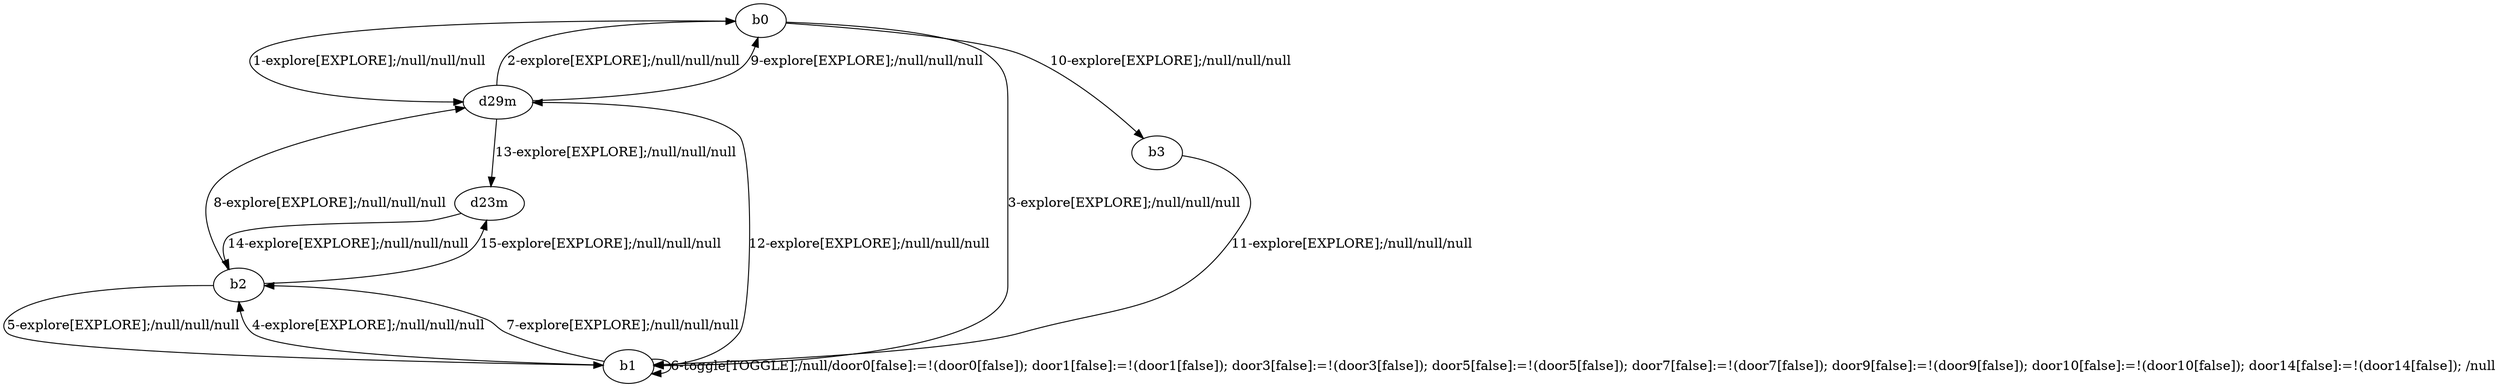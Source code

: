 # Total number of goals covered by this test: 1
# b2 --> b1

digraph g {
"b0" -> "d29m" [label = "1-explore[EXPLORE];/null/null/null"];
"d29m" -> "b0" [label = "2-explore[EXPLORE];/null/null/null"];
"b0" -> "b1" [label = "3-explore[EXPLORE];/null/null/null"];
"b1" -> "b2" [label = "4-explore[EXPLORE];/null/null/null"];
"b2" -> "b1" [label = "5-explore[EXPLORE];/null/null/null"];
"b1" -> "b1" [label = "6-toggle[TOGGLE];/null/door0[false]:=!(door0[false]); door1[false]:=!(door1[false]); door3[false]:=!(door3[false]); door5[false]:=!(door5[false]); door7[false]:=!(door7[false]); door9[false]:=!(door9[false]); door10[false]:=!(door10[false]); door14[false]:=!(door14[false]); /null"];
"b1" -> "b2" [label = "7-explore[EXPLORE];/null/null/null"];
"b2" -> "d29m" [label = "8-explore[EXPLORE];/null/null/null"];
"d29m" -> "b0" [label = "9-explore[EXPLORE];/null/null/null"];
"b0" -> "b3" [label = "10-explore[EXPLORE];/null/null/null"];
"b3" -> "b1" [label = "11-explore[EXPLORE];/null/null/null"];
"b1" -> "d29m" [label = "12-explore[EXPLORE];/null/null/null"];
"d29m" -> "d23m" [label = "13-explore[EXPLORE];/null/null/null"];
"d23m" -> "b2" [label = "14-explore[EXPLORE];/null/null/null"];
"b2" -> "d23m" [label = "15-explore[EXPLORE];/null/null/null"];
}